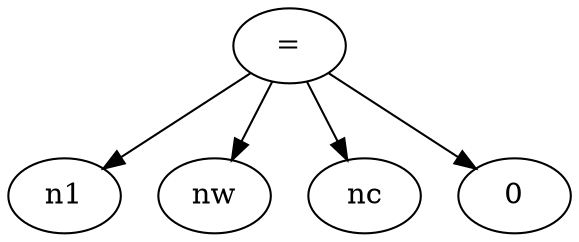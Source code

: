 digraph expression_tree_1 {
    graph [ordering="out"];

    eq [ label = "=" ]
    
    n1 [ label = "n1" ]
    nw [ label = "nw" ]
    nc [ label = "nc" ]
    zero [label = "0" ]

    eq -> n1
    eq -> nw
    eq -> nc
    eq -> zero
}